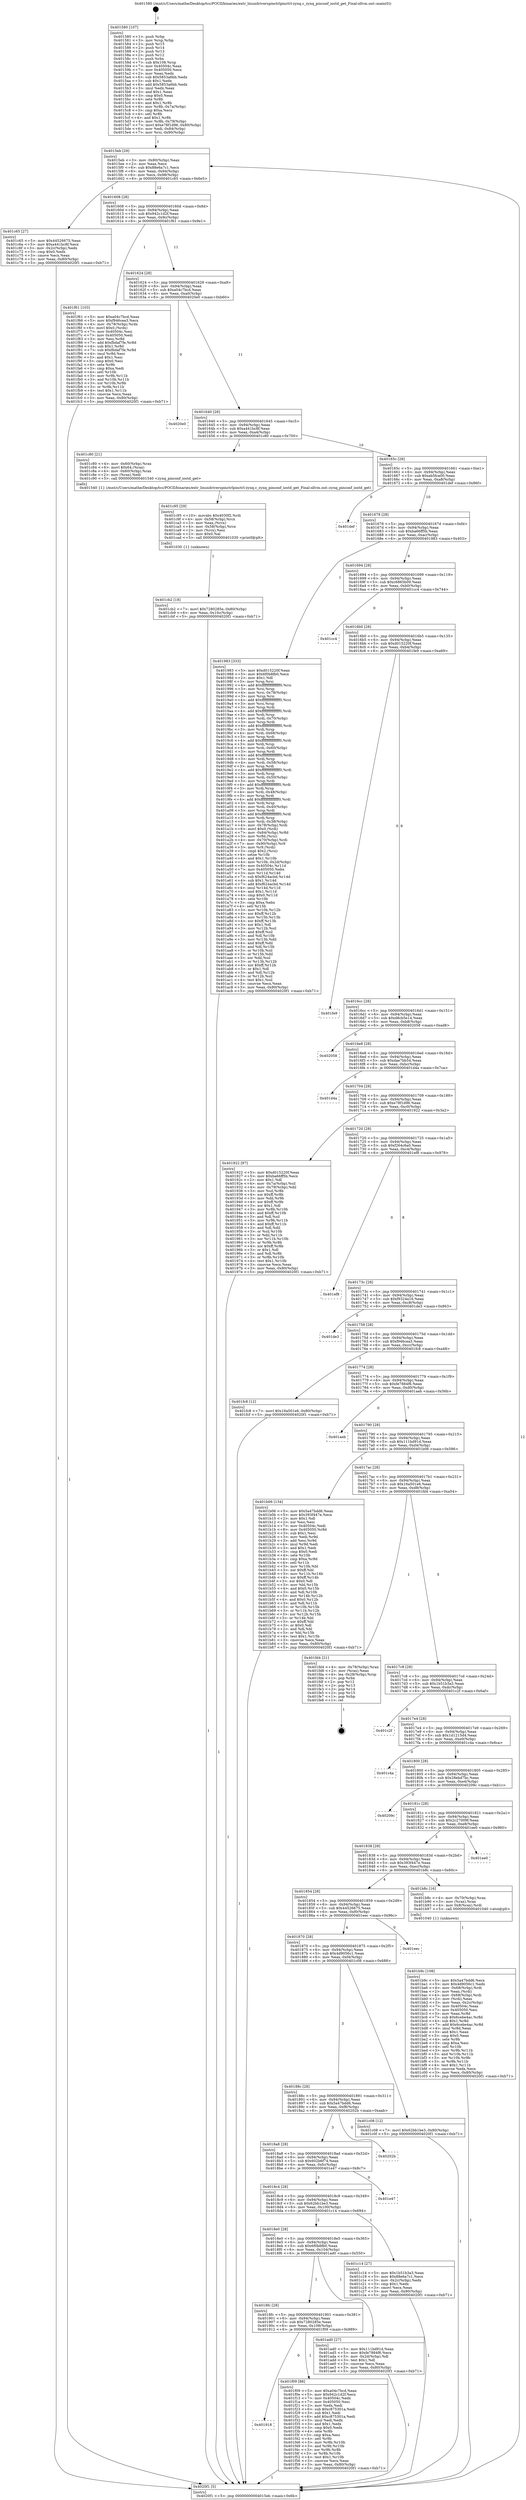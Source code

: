 digraph "0x401580" {
  label = "0x401580 (/mnt/c/Users/mathe/Desktop/tcc/POCII/binaries/extr_linuxdriverspinctrlpinctrl-zynq.c_zynq_pinconf_iostd_get_Final-ollvm.out::main(0))"
  labelloc = "t"
  node[shape=record]

  Entry [label="",width=0.3,height=0.3,shape=circle,fillcolor=black,style=filled]
  "0x4015eb" [label="{
     0x4015eb [29]\l
     | [instrs]\l
     &nbsp;&nbsp;0x4015eb \<+3\>: mov -0x80(%rbp),%eax\l
     &nbsp;&nbsp;0x4015ee \<+2\>: mov %eax,%ecx\l
     &nbsp;&nbsp;0x4015f0 \<+6\>: sub $0x88e6a7c1,%ecx\l
     &nbsp;&nbsp;0x4015f6 \<+6\>: mov %eax,-0x94(%rbp)\l
     &nbsp;&nbsp;0x4015fc \<+6\>: mov %ecx,-0x98(%rbp)\l
     &nbsp;&nbsp;0x401602 \<+6\>: je 0000000000401c65 \<main+0x6e5\>\l
  }"]
  "0x401c65" [label="{
     0x401c65 [27]\l
     | [instrs]\l
     &nbsp;&nbsp;0x401c65 \<+5\>: mov $0x44526675,%eax\l
     &nbsp;&nbsp;0x401c6a \<+5\>: mov $0xa441bc8f,%ecx\l
     &nbsp;&nbsp;0x401c6f \<+3\>: mov -0x2c(%rbp),%edx\l
     &nbsp;&nbsp;0x401c72 \<+3\>: cmp $0x0,%edx\l
     &nbsp;&nbsp;0x401c75 \<+3\>: cmove %ecx,%eax\l
     &nbsp;&nbsp;0x401c78 \<+3\>: mov %eax,-0x80(%rbp)\l
     &nbsp;&nbsp;0x401c7b \<+5\>: jmp 00000000004020f1 \<main+0xb71\>\l
  }"]
  "0x401608" [label="{
     0x401608 [28]\l
     | [instrs]\l
     &nbsp;&nbsp;0x401608 \<+5\>: jmp 000000000040160d \<main+0x8d\>\l
     &nbsp;&nbsp;0x40160d \<+6\>: mov -0x94(%rbp),%eax\l
     &nbsp;&nbsp;0x401613 \<+5\>: sub $0x942c1d2f,%eax\l
     &nbsp;&nbsp;0x401618 \<+6\>: mov %eax,-0x9c(%rbp)\l
     &nbsp;&nbsp;0x40161e \<+6\>: je 0000000000401f61 \<main+0x9e1\>\l
  }"]
  Exit [label="",width=0.3,height=0.3,shape=circle,fillcolor=black,style=filled,peripheries=2]
  "0x401f61" [label="{
     0x401f61 [103]\l
     | [instrs]\l
     &nbsp;&nbsp;0x401f61 \<+5\>: mov $0xa04c7bcd,%eax\l
     &nbsp;&nbsp;0x401f66 \<+5\>: mov $0xf946cea3,%ecx\l
     &nbsp;&nbsp;0x401f6b \<+4\>: mov -0x78(%rbp),%rdx\l
     &nbsp;&nbsp;0x401f6f \<+6\>: movl $0x0,(%rdx)\l
     &nbsp;&nbsp;0x401f75 \<+7\>: mov 0x40504c,%esi\l
     &nbsp;&nbsp;0x401f7c \<+7\>: mov 0x405050,%edi\l
     &nbsp;&nbsp;0x401f83 \<+3\>: mov %esi,%r8d\l
     &nbsp;&nbsp;0x401f86 \<+7\>: add $0xfbdaf7fe,%r8d\l
     &nbsp;&nbsp;0x401f8d \<+4\>: sub $0x1,%r8d\l
     &nbsp;&nbsp;0x401f91 \<+7\>: sub $0xfbdaf7fe,%r8d\l
     &nbsp;&nbsp;0x401f98 \<+4\>: imul %r8d,%esi\l
     &nbsp;&nbsp;0x401f9c \<+3\>: and $0x1,%esi\l
     &nbsp;&nbsp;0x401f9f \<+3\>: cmp $0x0,%esi\l
     &nbsp;&nbsp;0x401fa2 \<+4\>: sete %r9b\l
     &nbsp;&nbsp;0x401fa6 \<+3\>: cmp $0xa,%edi\l
     &nbsp;&nbsp;0x401fa9 \<+4\>: setl %r10b\l
     &nbsp;&nbsp;0x401fad \<+3\>: mov %r9b,%r11b\l
     &nbsp;&nbsp;0x401fb0 \<+3\>: and %r10b,%r11b\l
     &nbsp;&nbsp;0x401fb3 \<+3\>: xor %r10b,%r9b\l
     &nbsp;&nbsp;0x401fb6 \<+3\>: or %r9b,%r11b\l
     &nbsp;&nbsp;0x401fb9 \<+4\>: test $0x1,%r11b\l
     &nbsp;&nbsp;0x401fbd \<+3\>: cmovne %ecx,%eax\l
     &nbsp;&nbsp;0x401fc0 \<+3\>: mov %eax,-0x80(%rbp)\l
     &nbsp;&nbsp;0x401fc3 \<+5\>: jmp 00000000004020f1 \<main+0xb71\>\l
  }"]
  "0x401624" [label="{
     0x401624 [28]\l
     | [instrs]\l
     &nbsp;&nbsp;0x401624 \<+5\>: jmp 0000000000401629 \<main+0xa9\>\l
     &nbsp;&nbsp;0x401629 \<+6\>: mov -0x94(%rbp),%eax\l
     &nbsp;&nbsp;0x40162f \<+5\>: sub $0xa04c7bcd,%eax\l
     &nbsp;&nbsp;0x401634 \<+6\>: mov %eax,-0xa0(%rbp)\l
     &nbsp;&nbsp;0x40163a \<+6\>: je 00000000004020e0 \<main+0xb60\>\l
  }"]
  "0x401918" [label="{
     0x401918\l
  }", style=dashed]
  "0x4020e0" [label="{
     0x4020e0\l
  }", style=dashed]
  "0x401640" [label="{
     0x401640 [28]\l
     | [instrs]\l
     &nbsp;&nbsp;0x401640 \<+5\>: jmp 0000000000401645 \<main+0xc5\>\l
     &nbsp;&nbsp;0x401645 \<+6\>: mov -0x94(%rbp),%eax\l
     &nbsp;&nbsp;0x40164b \<+5\>: sub $0xa441bc8f,%eax\l
     &nbsp;&nbsp;0x401650 \<+6\>: mov %eax,-0xa4(%rbp)\l
     &nbsp;&nbsp;0x401656 \<+6\>: je 0000000000401c80 \<main+0x700\>\l
  }"]
  "0x401f09" [label="{
     0x401f09 [88]\l
     | [instrs]\l
     &nbsp;&nbsp;0x401f09 \<+5\>: mov $0xa04c7bcd,%eax\l
     &nbsp;&nbsp;0x401f0e \<+5\>: mov $0x942c1d2f,%ecx\l
     &nbsp;&nbsp;0x401f13 \<+7\>: mov 0x40504c,%edx\l
     &nbsp;&nbsp;0x401f1a \<+7\>: mov 0x405050,%esi\l
     &nbsp;&nbsp;0x401f21 \<+2\>: mov %edx,%edi\l
     &nbsp;&nbsp;0x401f23 \<+6\>: sub $0xc875301a,%edi\l
     &nbsp;&nbsp;0x401f29 \<+3\>: sub $0x1,%edi\l
     &nbsp;&nbsp;0x401f2c \<+6\>: add $0xc875301a,%edi\l
     &nbsp;&nbsp;0x401f32 \<+3\>: imul %edi,%edx\l
     &nbsp;&nbsp;0x401f35 \<+3\>: and $0x1,%edx\l
     &nbsp;&nbsp;0x401f38 \<+3\>: cmp $0x0,%edx\l
     &nbsp;&nbsp;0x401f3b \<+4\>: sete %r8b\l
     &nbsp;&nbsp;0x401f3f \<+3\>: cmp $0xa,%esi\l
     &nbsp;&nbsp;0x401f42 \<+4\>: setl %r9b\l
     &nbsp;&nbsp;0x401f46 \<+3\>: mov %r8b,%r10b\l
     &nbsp;&nbsp;0x401f49 \<+3\>: and %r9b,%r10b\l
     &nbsp;&nbsp;0x401f4c \<+3\>: xor %r9b,%r8b\l
     &nbsp;&nbsp;0x401f4f \<+3\>: or %r8b,%r10b\l
     &nbsp;&nbsp;0x401f52 \<+4\>: test $0x1,%r10b\l
     &nbsp;&nbsp;0x401f56 \<+3\>: cmovne %ecx,%eax\l
     &nbsp;&nbsp;0x401f59 \<+3\>: mov %eax,-0x80(%rbp)\l
     &nbsp;&nbsp;0x401f5c \<+5\>: jmp 00000000004020f1 \<main+0xb71\>\l
  }"]
  "0x401c80" [label="{
     0x401c80 [21]\l
     | [instrs]\l
     &nbsp;&nbsp;0x401c80 \<+4\>: mov -0x60(%rbp),%rax\l
     &nbsp;&nbsp;0x401c84 \<+6\>: movl $0x64,(%rax)\l
     &nbsp;&nbsp;0x401c8a \<+4\>: mov -0x60(%rbp),%rax\l
     &nbsp;&nbsp;0x401c8e \<+2\>: mov (%rax),%edi\l
     &nbsp;&nbsp;0x401c90 \<+5\>: call 0000000000401540 \<zynq_pinconf_iostd_get\>\l
     | [calls]\l
     &nbsp;&nbsp;0x401540 \{1\} (/mnt/c/Users/mathe/Desktop/tcc/POCII/binaries/extr_linuxdriverspinctrlpinctrl-zynq.c_zynq_pinconf_iostd_get_Final-ollvm.out::zynq_pinconf_iostd_get)\l
  }"]
  "0x40165c" [label="{
     0x40165c [28]\l
     | [instrs]\l
     &nbsp;&nbsp;0x40165c \<+5\>: jmp 0000000000401661 \<main+0xe1\>\l
     &nbsp;&nbsp;0x401661 \<+6\>: mov -0x94(%rbp),%eax\l
     &nbsp;&nbsp;0x401667 \<+5\>: sub $0xab5fca00,%eax\l
     &nbsp;&nbsp;0x40166c \<+6\>: mov %eax,-0xa8(%rbp)\l
     &nbsp;&nbsp;0x401672 \<+6\>: je 0000000000401def \<main+0x86f\>\l
  }"]
  "0x401cb2" [label="{
     0x401cb2 [18]\l
     | [instrs]\l
     &nbsp;&nbsp;0x401cb2 \<+7\>: movl $0x7280285e,-0x80(%rbp)\l
     &nbsp;&nbsp;0x401cb9 \<+6\>: mov %eax,-0x10c(%rbp)\l
     &nbsp;&nbsp;0x401cbf \<+5\>: jmp 00000000004020f1 \<main+0xb71\>\l
  }"]
  "0x401def" [label="{
     0x401def\l
  }", style=dashed]
  "0x401678" [label="{
     0x401678 [28]\l
     | [instrs]\l
     &nbsp;&nbsp;0x401678 \<+5\>: jmp 000000000040167d \<main+0xfd\>\l
     &nbsp;&nbsp;0x40167d \<+6\>: mov -0x94(%rbp),%eax\l
     &nbsp;&nbsp;0x401683 \<+5\>: sub $0xba66ff5b,%eax\l
     &nbsp;&nbsp;0x401688 \<+6\>: mov %eax,-0xac(%rbp)\l
     &nbsp;&nbsp;0x40168e \<+6\>: je 0000000000401983 \<main+0x403\>\l
  }"]
  "0x401c95" [label="{
     0x401c95 [29]\l
     | [instrs]\l
     &nbsp;&nbsp;0x401c95 \<+10\>: movabs $0x4030f2,%rdi\l
     &nbsp;&nbsp;0x401c9f \<+4\>: mov -0x58(%rbp),%rcx\l
     &nbsp;&nbsp;0x401ca3 \<+2\>: mov %eax,(%rcx)\l
     &nbsp;&nbsp;0x401ca5 \<+4\>: mov -0x58(%rbp),%rcx\l
     &nbsp;&nbsp;0x401ca9 \<+2\>: mov (%rcx),%esi\l
     &nbsp;&nbsp;0x401cab \<+2\>: mov $0x0,%al\l
     &nbsp;&nbsp;0x401cad \<+5\>: call 0000000000401030 \<printf@plt\>\l
     | [calls]\l
     &nbsp;&nbsp;0x401030 \{1\} (unknown)\l
  }"]
  "0x401983" [label="{
     0x401983 [333]\l
     | [instrs]\l
     &nbsp;&nbsp;0x401983 \<+5\>: mov $0xd015220f,%eax\l
     &nbsp;&nbsp;0x401988 \<+5\>: mov $0x6f0b8fb0,%ecx\l
     &nbsp;&nbsp;0x40198d \<+2\>: mov $0x1,%dl\l
     &nbsp;&nbsp;0x40198f \<+3\>: mov %rsp,%rsi\l
     &nbsp;&nbsp;0x401992 \<+4\>: add $0xfffffffffffffff0,%rsi\l
     &nbsp;&nbsp;0x401996 \<+3\>: mov %rsi,%rsp\l
     &nbsp;&nbsp;0x401999 \<+4\>: mov %rsi,-0x78(%rbp)\l
     &nbsp;&nbsp;0x40199d \<+3\>: mov %rsp,%rsi\l
     &nbsp;&nbsp;0x4019a0 \<+4\>: add $0xfffffffffffffff0,%rsi\l
     &nbsp;&nbsp;0x4019a4 \<+3\>: mov %rsi,%rsp\l
     &nbsp;&nbsp;0x4019a7 \<+3\>: mov %rsp,%rdi\l
     &nbsp;&nbsp;0x4019aa \<+4\>: add $0xfffffffffffffff0,%rdi\l
     &nbsp;&nbsp;0x4019ae \<+3\>: mov %rdi,%rsp\l
     &nbsp;&nbsp;0x4019b1 \<+4\>: mov %rdi,-0x70(%rbp)\l
     &nbsp;&nbsp;0x4019b5 \<+3\>: mov %rsp,%rdi\l
     &nbsp;&nbsp;0x4019b8 \<+4\>: add $0xfffffffffffffff0,%rdi\l
     &nbsp;&nbsp;0x4019bc \<+3\>: mov %rdi,%rsp\l
     &nbsp;&nbsp;0x4019bf \<+4\>: mov %rdi,-0x68(%rbp)\l
     &nbsp;&nbsp;0x4019c3 \<+3\>: mov %rsp,%rdi\l
     &nbsp;&nbsp;0x4019c6 \<+4\>: add $0xfffffffffffffff0,%rdi\l
     &nbsp;&nbsp;0x4019ca \<+3\>: mov %rdi,%rsp\l
     &nbsp;&nbsp;0x4019cd \<+4\>: mov %rdi,-0x60(%rbp)\l
     &nbsp;&nbsp;0x4019d1 \<+3\>: mov %rsp,%rdi\l
     &nbsp;&nbsp;0x4019d4 \<+4\>: add $0xfffffffffffffff0,%rdi\l
     &nbsp;&nbsp;0x4019d8 \<+3\>: mov %rdi,%rsp\l
     &nbsp;&nbsp;0x4019db \<+4\>: mov %rdi,-0x58(%rbp)\l
     &nbsp;&nbsp;0x4019df \<+3\>: mov %rsp,%rdi\l
     &nbsp;&nbsp;0x4019e2 \<+4\>: add $0xfffffffffffffff0,%rdi\l
     &nbsp;&nbsp;0x4019e6 \<+3\>: mov %rdi,%rsp\l
     &nbsp;&nbsp;0x4019e9 \<+4\>: mov %rdi,-0x50(%rbp)\l
     &nbsp;&nbsp;0x4019ed \<+3\>: mov %rsp,%rdi\l
     &nbsp;&nbsp;0x4019f0 \<+4\>: add $0xfffffffffffffff0,%rdi\l
     &nbsp;&nbsp;0x4019f4 \<+3\>: mov %rdi,%rsp\l
     &nbsp;&nbsp;0x4019f7 \<+4\>: mov %rdi,-0x48(%rbp)\l
     &nbsp;&nbsp;0x4019fb \<+3\>: mov %rsp,%rdi\l
     &nbsp;&nbsp;0x4019fe \<+4\>: add $0xfffffffffffffff0,%rdi\l
     &nbsp;&nbsp;0x401a02 \<+3\>: mov %rdi,%rsp\l
     &nbsp;&nbsp;0x401a05 \<+4\>: mov %rdi,-0x40(%rbp)\l
     &nbsp;&nbsp;0x401a09 \<+3\>: mov %rsp,%rdi\l
     &nbsp;&nbsp;0x401a0c \<+4\>: add $0xfffffffffffffff0,%rdi\l
     &nbsp;&nbsp;0x401a10 \<+3\>: mov %rdi,%rsp\l
     &nbsp;&nbsp;0x401a13 \<+4\>: mov %rdi,-0x38(%rbp)\l
     &nbsp;&nbsp;0x401a17 \<+4\>: mov -0x78(%rbp),%rdi\l
     &nbsp;&nbsp;0x401a1b \<+6\>: movl $0x0,(%rdi)\l
     &nbsp;&nbsp;0x401a21 \<+7\>: mov -0x84(%rbp),%r8d\l
     &nbsp;&nbsp;0x401a28 \<+3\>: mov %r8d,(%rsi)\l
     &nbsp;&nbsp;0x401a2b \<+4\>: mov -0x70(%rbp),%rdi\l
     &nbsp;&nbsp;0x401a2f \<+7\>: mov -0x90(%rbp),%r9\l
     &nbsp;&nbsp;0x401a36 \<+3\>: mov %r9,(%rdi)\l
     &nbsp;&nbsp;0x401a39 \<+3\>: cmpl $0x2,(%rsi)\l
     &nbsp;&nbsp;0x401a3c \<+4\>: setne %r10b\l
     &nbsp;&nbsp;0x401a40 \<+4\>: and $0x1,%r10b\l
     &nbsp;&nbsp;0x401a44 \<+4\>: mov %r10b,-0x2d(%rbp)\l
     &nbsp;&nbsp;0x401a48 \<+8\>: mov 0x40504c,%r11d\l
     &nbsp;&nbsp;0x401a50 \<+7\>: mov 0x405050,%ebx\l
     &nbsp;&nbsp;0x401a57 \<+3\>: mov %r11d,%r14d\l
     &nbsp;&nbsp;0x401a5a \<+7\>: sub $0xf624acbd,%r14d\l
     &nbsp;&nbsp;0x401a61 \<+4\>: sub $0x1,%r14d\l
     &nbsp;&nbsp;0x401a65 \<+7\>: add $0xf624acbd,%r14d\l
     &nbsp;&nbsp;0x401a6c \<+4\>: imul %r14d,%r11d\l
     &nbsp;&nbsp;0x401a70 \<+4\>: and $0x1,%r11d\l
     &nbsp;&nbsp;0x401a74 \<+4\>: cmp $0x0,%r11d\l
     &nbsp;&nbsp;0x401a78 \<+4\>: sete %r10b\l
     &nbsp;&nbsp;0x401a7c \<+3\>: cmp $0xa,%ebx\l
     &nbsp;&nbsp;0x401a7f \<+4\>: setl %r15b\l
     &nbsp;&nbsp;0x401a83 \<+3\>: mov %r10b,%r12b\l
     &nbsp;&nbsp;0x401a86 \<+4\>: xor $0xff,%r12b\l
     &nbsp;&nbsp;0x401a8a \<+3\>: mov %r15b,%r13b\l
     &nbsp;&nbsp;0x401a8d \<+4\>: xor $0xff,%r13b\l
     &nbsp;&nbsp;0x401a91 \<+3\>: xor $0x1,%dl\l
     &nbsp;&nbsp;0x401a94 \<+3\>: mov %r12b,%sil\l
     &nbsp;&nbsp;0x401a97 \<+4\>: and $0xff,%sil\l
     &nbsp;&nbsp;0x401a9b \<+3\>: and %dl,%r10b\l
     &nbsp;&nbsp;0x401a9e \<+3\>: mov %r13b,%dil\l
     &nbsp;&nbsp;0x401aa1 \<+4\>: and $0xff,%dil\l
     &nbsp;&nbsp;0x401aa5 \<+3\>: and %dl,%r15b\l
     &nbsp;&nbsp;0x401aa8 \<+3\>: or %r10b,%sil\l
     &nbsp;&nbsp;0x401aab \<+3\>: or %r15b,%dil\l
     &nbsp;&nbsp;0x401aae \<+3\>: xor %dil,%sil\l
     &nbsp;&nbsp;0x401ab1 \<+3\>: or %r13b,%r12b\l
     &nbsp;&nbsp;0x401ab4 \<+4\>: xor $0xff,%r12b\l
     &nbsp;&nbsp;0x401ab8 \<+3\>: or $0x1,%dl\l
     &nbsp;&nbsp;0x401abb \<+3\>: and %dl,%r12b\l
     &nbsp;&nbsp;0x401abe \<+3\>: or %r12b,%sil\l
     &nbsp;&nbsp;0x401ac1 \<+4\>: test $0x1,%sil\l
     &nbsp;&nbsp;0x401ac5 \<+3\>: cmovne %ecx,%eax\l
     &nbsp;&nbsp;0x401ac8 \<+3\>: mov %eax,-0x80(%rbp)\l
     &nbsp;&nbsp;0x401acb \<+5\>: jmp 00000000004020f1 \<main+0xb71\>\l
  }"]
  "0x401694" [label="{
     0x401694 [28]\l
     | [instrs]\l
     &nbsp;&nbsp;0x401694 \<+5\>: jmp 0000000000401699 \<main+0x119\>\l
     &nbsp;&nbsp;0x401699 \<+6\>: mov -0x94(%rbp),%eax\l
     &nbsp;&nbsp;0x40169f \<+5\>: sub $0xc6865b09,%eax\l
     &nbsp;&nbsp;0x4016a4 \<+6\>: mov %eax,-0xb0(%rbp)\l
     &nbsp;&nbsp;0x4016aa \<+6\>: je 0000000000401cc4 \<main+0x744\>\l
  }"]
  "0x401b9c" [label="{
     0x401b9c [108]\l
     | [instrs]\l
     &nbsp;&nbsp;0x401b9c \<+5\>: mov $0x5a47bdd6,%ecx\l
     &nbsp;&nbsp;0x401ba1 \<+5\>: mov $0x4d9056c1,%edx\l
     &nbsp;&nbsp;0x401ba6 \<+4\>: mov -0x68(%rbp),%rdi\l
     &nbsp;&nbsp;0x401baa \<+2\>: mov %eax,(%rdi)\l
     &nbsp;&nbsp;0x401bac \<+4\>: mov -0x68(%rbp),%rdi\l
     &nbsp;&nbsp;0x401bb0 \<+2\>: mov (%rdi),%eax\l
     &nbsp;&nbsp;0x401bb2 \<+3\>: mov %eax,-0x2c(%rbp)\l
     &nbsp;&nbsp;0x401bb5 \<+7\>: mov 0x40504c,%eax\l
     &nbsp;&nbsp;0x401bbc \<+7\>: mov 0x405050,%esi\l
     &nbsp;&nbsp;0x401bc3 \<+3\>: mov %eax,%r8d\l
     &nbsp;&nbsp;0x401bc6 \<+7\>: sub $0x6cebe4ac,%r8d\l
     &nbsp;&nbsp;0x401bcd \<+4\>: sub $0x1,%r8d\l
     &nbsp;&nbsp;0x401bd1 \<+7\>: add $0x6cebe4ac,%r8d\l
     &nbsp;&nbsp;0x401bd8 \<+4\>: imul %r8d,%eax\l
     &nbsp;&nbsp;0x401bdc \<+3\>: and $0x1,%eax\l
     &nbsp;&nbsp;0x401bdf \<+3\>: cmp $0x0,%eax\l
     &nbsp;&nbsp;0x401be2 \<+4\>: sete %r9b\l
     &nbsp;&nbsp;0x401be6 \<+3\>: cmp $0xa,%esi\l
     &nbsp;&nbsp;0x401be9 \<+4\>: setl %r10b\l
     &nbsp;&nbsp;0x401bed \<+3\>: mov %r9b,%r11b\l
     &nbsp;&nbsp;0x401bf0 \<+3\>: and %r10b,%r11b\l
     &nbsp;&nbsp;0x401bf3 \<+3\>: xor %r10b,%r9b\l
     &nbsp;&nbsp;0x401bf6 \<+3\>: or %r9b,%r11b\l
     &nbsp;&nbsp;0x401bf9 \<+4\>: test $0x1,%r11b\l
     &nbsp;&nbsp;0x401bfd \<+3\>: cmovne %edx,%ecx\l
     &nbsp;&nbsp;0x401c00 \<+3\>: mov %ecx,-0x80(%rbp)\l
     &nbsp;&nbsp;0x401c03 \<+5\>: jmp 00000000004020f1 \<main+0xb71\>\l
  }"]
  "0x401cc4" [label="{
     0x401cc4\l
  }", style=dashed]
  "0x4016b0" [label="{
     0x4016b0 [28]\l
     | [instrs]\l
     &nbsp;&nbsp;0x4016b0 \<+5\>: jmp 00000000004016b5 \<main+0x135\>\l
     &nbsp;&nbsp;0x4016b5 \<+6\>: mov -0x94(%rbp),%eax\l
     &nbsp;&nbsp;0x4016bb \<+5\>: sub $0xd015220f,%eax\l
     &nbsp;&nbsp;0x4016c0 \<+6\>: mov %eax,-0xb4(%rbp)\l
     &nbsp;&nbsp;0x4016c6 \<+6\>: je 0000000000401fe9 \<main+0xa69\>\l
  }"]
  "0x4018fc" [label="{
     0x4018fc [28]\l
     | [instrs]\l
     &nbsp;&nbsp;0x4018fc \<+5\>: jmp 0000000000401901 \<main+0x381\>\l
     &nbsp;&nbsp;0x401901 \<+6\>: mov -0x94(%rbp),%eax\l
     &nbsp;&nbsp;0x401907 \<+5\>: sub $0x7280285e,%eax\l
     &nbsp;&nbsp;0x40190c \<+6\>: mov %eax,-0x108(%rbp)\l
     &nbsp;&nbsp;0x401912 \<+6\>: je 0000000000401f09 \<main+0x989\>\l
  }"]
  "0x401fe9" [label="{
     0x401fe9\l
  }", style=dashed]
  "0x4016cc" [label="{
     0x4016cc [28]\l
     | [instrs]\l
     &nbsp;&nbsp;0x4016cc \<+5\>: jmp 00000000004016d1 \<main+0x151\>\l
     &nbsp;&nbsp;0x4016d1 \<+6\>: mov -0x94(%rbp),%eax\l
     &nbsp;&nbsp;0x4016d7 \<+5\>: sub $0xd8cb5e14,%eax\l
     &nbsp;&nbsp;0x4016dc \<+6\>: mov %eax,-0xb8(%rbp)\l
     &nbsp;&nbsp;0x4016e2 \<+6\>: je 0000000000402058 \<main+0xad8\>\l
  }"]
  "0x401ad0" [label="{
     0x401ad0 [27]\l
     | [instrs]\l
     &nbsp;&nbsp;0x401ad0 \<+5\>: mov $0x111bd91d,%eax\l
     &nbsp;&nbsp;0x401ad5 \<+5\>: mov $0xfe7884f6,%ecx\l
     &nbsp;&nbsp;0x401ada \<+3\>: mov -0x2d(%rbp),%dl\l
     &nbsp;&nbsp;0x401add \<+3\>: test $0x1,%dl\l
     &nbsp;&nbsp;0x401ae0 \<+3\>: cmovne %ecx,%eax\l
     &nbsp;&nbsp;0x401ae3 \<+3\>: mov %eax,-0x80(%rbp)\l
     &nbsp;&nbsp;0x401ae6 \<+5\>: jmp 00000000004020f1 \<main+0xb71\>\l
  }"]
  "0x402058" [label="{
     0x402058\l
  }", style=dashed]
  "0x4016e8" [label="{
     0x4016e8 [28]\l
     | [instrs]\l
     &nbsp;&nbsp;0x4016e8 \<+5\>: jmp 00000000004016ed \<main+0x16d\>\l
     &nbsp;&nbsp;0x4016ed \<+6\>: mov -0x94(%rbp),%eax\l
     &nbsp;&nbsp;0x4016f3 \<+5\>: sub $0xdae7bb54,%eax\l
     &nbsp;&nbsp;0x4016f8 \<+6\>: mov %eax,-0xbc(%rbp)\l
     &nbsp;&nbsp;0x4016fe \<+6\>: je 0000000000401d4a \<main+0x7ca\>\l
  }"]
  "0x4018e0" [label="{
     0x4018e0 [28]\l
     | [instrs]\l
     &nbsp;&nbsp;0x4018e0 \<+5\>: jmp 00000000004018e5 \<main+0x365\>\l
     &nbsp;&nbsp;0x4018e5 \<+6\>: mov -0x94(%rbp),%eax\l
     &nbsp;&nbsp;0x4018eb \<+5\>: sub $0x6f0b8fb0,%eax\l
     &nbsp;&nbsp;0x4018f0 \<+6\>: mov %eax,-0x104(%rbp)\l
     &nbsp;&nbsp;0x4018f6 \<+6\>: je 0000000000401ad0 \<main+0x550\>\l
  }"]
  "0x401d4a" [label="{
     0x401d4a\l
  }", style=dashed]
  "0x401704" [label="{
     0x401704 [28]\l
     | [instrs]\l
     &nbsp;&nbsp;0x401704 \<+5\>: jmp 0000000000401709 \<main+0x189\>\l
     &nbsp;&nbsp;0x401709 \<+6\>: mov -0x94(%rbp),%eax\l
     &nbsp;&nbsp;0x40170f \<+5\>: sub $0xe78f1d96,%eax\l
     &nbsp;&nbsp;0x401714 \<+6\>: mov %eax,-0xc0(%rbp)\l
     &nbsp;&nbsp;0x40171a \<+6\>: je 0000000000401922 \<main+0x3a2\>\l
  }"]
  "0x401c14" [label="{
     0x401c14 [27]\l
     | [instrs]\l
     &nbsp;&nbsp;0x401c14 \<+5\>: mov $0x1b51b3a3,%eax\l
     &nbsp;&nbsp;0x401c19 \<+5\>: mov $0x88e6a7c1,%ecx\l
     &nbsp;&nbsp;0x401c1e \<+3\>: mov -0x2c(%rbp),%edx\l
     &nbsp;&nbsp;0x401c21 \<+3\>: cmp $0x1,%edx\l
     &nbsp;&nbsp;0x401c24 \<+3\>: cmovl %ecx,%eax\l
     &nbsp;&nbsp;0x401c27 \<+3\>: mov %eax,-0x80(%rbp)\l
     &nbsp;&nbsp;0x401c2a \<+5\>: jmp 00000000004020f1 \<main+0xb71\>\l
  }"]
  "0x401922" [label="{
     0x401922 [97]\l
     | [instrs]\l
     &nbsp;&nbsp;0x401922 \<+5\>: mov $0xd015220f,%eax\l
     &nbsp;&nbsp;0x401927 \<+5\>: mov $0xba66ff5b,%ecx\l
     &nbsp;&nbsp;0x40192c \<+2\>: mov $0x1,%dl\l
     &nbsp;&nbsp;0x40192e \<+4\>: mov -0x7a(%rbp),%sil\l
     &nbsp;&nbsp;0x401932 \<+4\>: mov -0x79(%rbp),%dil\l
     &nbsp;&nbsp;0x401936 \<+3\>: mov %sil,%r8b\l
     &nbsp;&nbsp;0x401939 \<+4\>: xor $0xff,%r8b\l
     &nbsp;&nbsp;0x40193d \<+3\>: mov %dil,%r9b\l
     &nbsp;&nbsp;0x401940 \<+4\>: xor $0xff,%r9b\l
     &nbsp;&nbsp;0x401944 \<+3\>: xor $0x1,%dl\l
     &nbsp;&nbsp;0x401947 \<+3\>: mov %r8b,%r10b\l
     &nbsp;&nbsp;0x40194a \<+4\>: and $0xff,%r10b\l
     &nbsp;&nbsp;0x40194e \<+3\>: and %dl,%sil\l
     &nbsp;&nbsp;0x401951 \<+3\>: mov %r9b,%r11b\l
     &nbsp;&nbsp;0x401954 \<+4\>: and $0xff,%r11b\l
     &nbsp;&nbsp;0x401958 \<+3\>: and %dl,%dil\l
     &nbsp;&nbsp;0x40195b \<+3\>: or %sil,%r10b\l
     &nbsp;&nbsp;0x40195e \<+3\>: or %dil,%r11b\l
     &nbsp;&nbsp;0x401961 \<+3\>: xor %r11b,%r10b\l
     &nbsp;&nbsp;0x401964 \<+3\>: or %r9b,%r8b\l
     &nbsp;&nbsp;0x401967 \<+4\>: xor $0xff,%r8b\l
     &nbsp;&nbsp;0x40196b \<+3\>: or $0x1,%dl\l
     &nbsp;&nbsp;0x40196e \<+3\>: and %dl,%r8b\l
     &nbsp;&nbsp;0x401971 \<+3\>: or %r8b,%r10b\l
     &nbsp;&nbsp;0x401974 \<+4\>: test $0x1,%r10b\l
     &nbsp;&nbsp;0x401978 \<+3\>: cmovne %ecx,%eax\l
     &nbsp;&nbsp;0x40197b \<+3\>: mov %eax,-0x80(%rbp)\l
     &nbsp;&nbsp;0x40197e \<+5\>: jmp 00000000004020f1 \<main+0xb71\>\l
  }"]
  "0x401720" [label="{
     0x401720 [28]\l
     | [instrs]\l
     &nbsp;&nbsp;0x401720 \<+5\>: jmp 0000000000401725 \<main+0x1a5\>\l
     &nbsp;&nbsp;0x401725 \<+6\>: mov -0x94(%rbp),%eax\l
     &nbsp;&nbsp;0x40172b \<+5\>: sub $0xf264c6a0,%eax\l
     &nbsp;&nbsp;0x401730 \<+6\>: mov %eax,-0xc4(%rbp)\l
     &nbsp;&nbsp;0x401736 \<+6\>: je 0000000000401ef8 \<main+0x978\>\l
  }"]
  "0x4020f1" [label="{
     0x4020f1 [5]\l
     | [instrs]\l
     &nbsp;&nbsp;0x4020f1 \<+5\>: jmp 00000000004015eb \<main+0x6b\>\l
  }"]
  "0x401580" [label="{
     0x401580 [107]\l
     | [instrs]\l
     &nbsp;&nbsp;0x401580 \<+1\>: push %rbp\l
     &nbsp;&nbsp;0x401581 \<+3\>: mov %rsp,%rbp\l
     &nbsp;&nbsp;0x401584 \<+2\>: push %r15\l
     &nbsp;&nbsp;0x401586 \<+2\>: push %r14\l
     &nbsp;&nbsp;0x401588 \<+2\>: push %r13\l
     &nbsp;&nbsp;0x40158a \<+2\>: push %r12\l
     &nbsp;&nbsp;0x40158c \<+1\>: push %rbx\l
     &nbsp;&nbsp;0x40158d \<+7\>: sub $0x108,%rsp\l
     &nbsp;&nbsp;0x401594 \<+7\>: mov 0x40504c,%eax\l
     &nbsp;&nbsp;0x40159b \<+7\>: mov 0x405050,%ecx\l
     &nbsp;&nbsp;0x4015a2 \<+2\>: mov %eax,%edx\l
     &nbsp;&nbsp;0x4015a4 \<+6\>: sub $0x5853a6bb,%edx\l
     &nbsp;&nbsp;0x4015aa \<+3\>: sub $0x1,%edx\l
     &nbsp;&nbsp;0x4015ad \<+6\>: add $0x5853a6bb,%edx\l
     &nbsp;&nbsp;0x4015b3 \<+3\>: imul %edx,%eax\l
     &nbsp;&nbsp;0x4015b6 \<+3\>: and $0x1,%eax\l
     &nbsp;&nbsp;0x4015b9 \<+3\>: cmp $0x0,%eax\l
     &nbsp;&nbsp;0x4015bc \<+4\>: sete %r8b\l
     &nbsp;&nbsp;0x4015c0 \<+4\>: and $0x1,%r8b\l
     &nbsp;&nbsp;0x4015c4 \<+4\>: mov %r8b,-0x7a(%rbp)\l
     &nbsp;&nbsp;0x4015c8 \<+3\>: cmp $0xa,%ecx\l
     &nbsp;&nbsp;0x4015cb \<+4\>: setl %r8b\l
     &nbsp;&nbsp;0x4015cf \<+4\>: and $0x1,%r8b\l
     &nbsp;&nbsp;0x4015d3 \<+4\>: mov %r8b,-0x79(%rbp)\l
     &nbsp;&nbsp;0x4015d7 \<+7\>: movl $0xe78f1d96,-0x80(%rbp)\l
     &nbsp;&nbsp;0x4015de \<+6\>: mov %edi,-0x84(%rbp)\l
     &nbsp;&nbsp;0x4015e4 \<+7\>: mov %rsi,-0x90(%rbp)\l
  }"]
  "0x4018c4" [label="{
     0x4018c4 [28]\l
     | [instrs]\l
     &nbsp;&nbsp;0x4018c4 \<+5\>: jmp 00000000004018c9 \<main+0x349\>\l
     &nbsp;&nbsp;0x4018c9 \<+6\>: mov -0x94(%rbp),%eax\l
     &nbsp;&nbsp;0x4018cf \<+5\>: sub $0x62bb1be3,%eax\l
     &nbsp;&nbsp;0x4018d4 \<+6\>: mov %eax,-0x100(%rbp)\l
     &nbsp;&nbsp;0x4018da \<+6\>: je 0000000000401c14 \<main+0x694\>\l
  }"]
  "0x401e47" [label="{
     0x401e47\l
  }", style=dashed]
  "0x401ef8" [label="{
     0x401ef8\l
  }", style=dashed]
  "0x40173c" [label="{
     0x40173c [28]\l
     | [instrs]\l
     &nbsp;&nbsp;0x40173c \<+5\>: jmp 0000000000401741 \<main+0x1c1\>\l
     &nbsp;&nbsp;0x401741 \<+6\>: mov -0x94(%rbp),%eax\l
     &nbsp;&nbsp;0x401747 \<+5\>: sub $0xf9324a16,%eax\l
     &nbsp;&nbsp;0x40174c \<+6\>: mov %eax,-0xc8(%rbp)\l
     &nbsp;&nbsp;0x401752 \<+6\>: je 0000000000401de3 \<main+0x863\>\l
  }"]
  "0x4018a8" [label="{
     0x4018a8 [28]\l
     | [instrs]\l
     &nbsp;&nbsp;0x4018a8 \<+5\>: jmp 00000000004018ad \<main+0x32d\>\l
     &nbsp;&nbsp;0x4018ad \<+6\>: mov -0x94(%rbp),%eax\l
     &nbsp;&nbsp;0x4018b3 \<+5\>: sub $0x602b6f74,%eax\l
     &nbsp;&nbsp;0x4018b8 \<+6\>: mov %eax,-0xfc(%rbp)\l
     &nbsp;&nbsp;0x4018be \<+6\>: je 0000000000401e47 \<main+0x8c7\>\l
  }"]
  "0x401de3" [label="{
     0x401de3\l
  }", style=dashed]
  "0x401758" [label="{
     0x401758 [28]\l
     | [instrs]\l
     &nbsp;&nbsp;0x401758 \<+5\>: jmp 000000000040175d \<main+0x1dd\>\l
     &nbsp;&nbsp;0x40175d \<+6\>: mov -0x94(%rbp),%eax\l
     &nbsp;&nbsp;0x401763 \<+5\>: sub $0xf946cea3,%eax\l
     &nbsp;&nbsp;0x401768 \<+6\>: mov %eax,-0xcc(%rbp)\l
     &nbsp;&nbsp;0x40176e \<+6\>: je 0000000000401fc8 \<main+0xa48\>\l
  }"]
  "0x40202b" [label="{
     0x40202b\l
  }", style=dashed]
  "0x401fc8" [label="{
     0x401fc8 [12]\l
     | [instrs]\l
     &nbsp;&nbsp;0x401fc8 \<+7\>: movl $0x16a501e6,-0x80(%rbp)\l
     &nbsp;&nbsp;0x401fcf \<+5\>: jmp 00000000004020f1 \<main+0xb71\>\l
  }"]
  "0x401774" [label="{
     0x401774 [28]\l
     | [instrs]\l
     &nbsp;&nbsp;0x401774 \<+5\>: jmp 0000000000401779 \<main+0x1f9\>\l
     &nbsp;&nbsp;0x401779 \<+6\>: mov -0x94(%rbp),%eax\l
     &nbsp;&nbsp;0x40177f \<+5\>: sub $0xfe7884f6,%eax\l
     &nbsp;&nbsp;0x401784 \<+6\>: mov %eax,-0xd0(%rbp)\l
     &nbsp;&nbsp;0x40178a \<+6\>: je 0000000000401aeb \<main+0x56b\>\l
  }"]
  "0x40188c" [label="{
     0x40188c [28]\l
     | [instrs]\l
     &nbsp;&nbsp;0x40188c \<+5\>: jmp 0000000000401891 \<main+0x311\>\l
     &nbsp;&nbsp;0x401891 \<+6\>: mov -0x94(%rbp),%eax\l
     &nbsp;&nbsp;0x401897 \<+5\>: sub $0x5a47bdd6,%eax\l
     &nbsp;&nbsp;0x40189c \<+6\>: mov %eax,-0xf8(%rbp)\l
     &nbsp;&nbsp;0x4018a2 \<+6\>: je 000000000040202b \<main+0xaab\>\l
  }"]
  "0x401aeb" [label="{
     0x401aeb\l
  }", style=dashed]
  "0x401790" [label="{
     0x401790 [28]\l
     | [instrs]\l
     &nbsp;&nbsp;0x401790 \<+5\>: jmp 0000000000401795 \<main+0x215\>\l
     &nbsp;&nbsp;0x401795 \<+6\>: mov -0x94(%rbp),%eax\l
     &nbsp;&nbsp;0x40179b \<+5\>: sub $0x111bd91d,%eax\l
     &nbsp;&nbsp;0x4017a0 \<+6\>: mov %eax,-0xd4(%rbp)\l
     &nbsp;&nbsp;0x4017a6 \<+6\>: je 0000000000401b06 \<main+0x586\>\l
  }"]
  "0x401c08" [label="{
     0x401c08 [12]\l
     | [instrs]\l
     &nbsp;&nbsp;0x401c08 \<+7\>: movl $0x62bb1be3,-0x80(%rbp)\l
     &nbsp;&nbsp;0x401c0f \<+5\>: jmp 00000000004020f1 \<main+0xb71\>\l
  }"]
  "0x401b06" [label="{
     0x401b06 [134]\l
     | [instrs]\l
     &nbsp;&nbsp;0x401b06 \<+5\>: mov $0x5a47bdd6,%eax\l
     &nbsp;&nbsp;0x401b0b \<+5\>: mov $0x393f447e,%ecx\l
     &nbsp;&nbsp;0x401b10 \<+2\>: mov $0x1,%dl\l
     &nbsp;&nbsp;0x401b12 \<+2\>: xor %esi,%esi\l
     &nbsp;&nbsp;0x401b14 \<+7\>: mov 0x40504c,%edi\l
     &nbsp;&nbsp;0x401b1b \<+8\>: mov 0x405050,%r8d\l
     &nbsp;&nbsp;0x401b23 \<+3\>: sub $0x1,%esi\l
     &nbsp;&nbsp;0x401b26 \<+3\>: mov %edi,%r9d\l
     &nbsp;&nbsp;0x401b29 \<+3\>: add %esi,%r9d\l
     &nbsp;&nbsp;0x401b2c \<+4\>: imul %r9d,%edi\l
     &nbsp;&nbsp;0x401b30 \<+3\>: and $0x1,%edi\l
     &nbsp;&nbsp;0x401b33 \<+3\>: cmp $0x0,%edi\l
     &nbsp;&nbsp;0x401b36 \<+4\>: sete %r10b\l
     &nbsp;&nbsp;0x401b3a \<+4\>: cmp $0xa,%r8d\l
     &nbsp;&nbsp;0x401b3e \<+4\>: setl %r11b\l
     &nbsp;&nbsp;0x401b42 \<+3\>: mov %r10b,%bl\l
     &nbsp;&nbsp;0x401b45 \<+3\>: xor $0xff,%bl\l
     &nbsp;&nbsp;0x401b48 \<+3\>: mov %r11b,%r14b\l
     &nbsp;&nbsp;0x401b4b \<+4\>: xor $0xff,%r14b\l
     &nbsp;&nbsp;0x401b4f \<+3\>: xor $0x0,%dl\l
     &nbsp;&nbsp;0x401b52 \<+3\>: mov %bl,%r15b\l
     &nbsp;&nbsp;0x401b55 \<+4\>: and $0x0,%r15b\l
     &nbsp;&nbsp;0x401b59 \<+3\>: and %dl,%r10b\l
     &nbsp;&nbsp;0x401b5c \<+3\>: mov %r14b,%r12b\l
     &nbsp;&nbsp;0x401b5f \<+4\>: and $0x0,%r12b\l
     &nbsp;&nbsp;0x401b63 \<+3\>: and %dl,%r11b\l
     &nbsp;&nbsp;0x401b66 \<+3\>: or %r10b,%r15b\l
     &nbsp;&nbsp;0x401b69 \<+3\>: or %r11b,%r12b\l
     &nbsp;&nbsp;0x401b6c \<+3\>: xor %r12b,%r15b\l
     &nbsp;&nbsp;0x401b6f \<+3\>: or %r14b,%bl\l
     &nbsp;&nbsp;0x401b72 \<+3\>: xor $0xff,%bl\l
     &nbsp;&nbsp;0x401b75 \<+3\>: or $0x0,%dl\l
     &nbsp;&nbsp;0x401b78 \<+2\>: and %dl,%bl\l
     &nbsp;&nbsp;0x401b7a \<+3\>: or %bl,%r15b\l
     &nbsp;&nbsp;0x401b7d \<+4\>: test $0x1,%r15b\l
     &nbsp;&nbsp;0x401b81 \<+3\>: cmovne %ecx,%eax\l
     &nbsp;&nbsp;0x401b84 \<+3\>: mov %eax,-0x80(%rbp)\l
     &nbsp;&nbsp;0x401b87 \<+5\>: jmp 00000000004020f1 \<main+0xb71\>\l
  }"]
  "0x4017ac" [label="{
     0x4017ac [28]\l
     | [instrs]\l
     &nbsp;&nbsp;0x4017ac \<+5\>: jmp 00000000004017b1 \<main+0x231\>\l
     &nbsp;&nbsp;0x4017b1 \<+6\>: mov -0x94(%rbp),%eax\l
     &nbsp;&nbsp;0x4017b7 \<+5\>: sub $0x16a501e6,%eax\l
     &nbsp;&nbsp;0x4017bc \<+6\>: mov %eax,-0xd8(%rbp)\l
     &nbsp;&nbsp;0x4017c2 \<+6\>: je 0000000000401fd4 \<main+0xa54\>\l
  }"]
  "0x401870" [label="{
     0x401870 [28]\l
     | [instrs]\l
     &nbsp;&nbsp;0x401870 \<+5\>: jmp 0000000000401875 \<main+0x2f5\>\l
     &nbsp;&nbsp;0x401875 \<+6\>: mov -0x94(%rbp),%eax\l
     &nbsp;&nbsp;0x40187b \<+5\>: sub $0x4d9056c1,%eax\l
     &nbsp;&nbsp;0x401880 \<+6\>: mov %eax,-0xf4(%rbp)\l
     &nbsp;&nbsp;0x401886 \<+6\>: je 0000000000401c08 \<main+0x688\>\l
  }"]
  "0x401fd4" [label="{
     0x401fd4 [21]\l
     | [instrs]\l
     &nbsp;&nbsp;0x401fd4 \<+4\>: mov -0x78(%rbp),%rax\l
     &nbsp;&nbsp;0x401fd8 \<+2\>: mov (%rax),%eax\l
     &nbsp;&nbsp;0x401fda \<+4\>: lea -0x28(%rbp),%rsp\l
     &nbsp;&nbsp;0x401fde \<+1\>: pop %rbx\l
     &nbsp;&nbsp;0x401fdf \<+2\>: pop %r12\l
     &nbsp;&nbsp;0x401fe1 \<+2\>: pop %r13\l
     &nbsp;&nbsp;0x401fe3 \<+2\>: pop %r14\l
     &nbsp;&nbsp;0x401fe5 \<+2\>: pop %r15\l
     &nbsp;&nbsp;0x401fe7 \<+1\>: pop %rbp\l
     &nbsp;&nbsp;0x401fe8 \<+1\>: ret\l
  }"]
  "0x4017c8" [label="{
     0x4017c8 [28]\l
     | [instrs]\l
     &nbsp;&nbsp;0x4017c8 \<+5\>: jmp 00000000004017cd \<main+0x24d\>\l
     &nbsp;&nbsp;0x4017cd \<+6\>: mov -0x94(%rbp),%eax\l
     &nbsp;&nbsp;0x4017d3 \<+5\>: sub $0x1b51b3a3,%eax\l
     &nbsp;&nbsp;0x4017d8 \<+6\>: mov %eax,-0xdc(%rbp)\l
     &nbsp;&nbsp;0x4017de \<+6\>: je 0000000000401c2f \<main+0x6af\>\l
  }"]
  "0x401eec" [label="{
     0x401eec\l
  }", style=dashed]
  "0x401c2f" [label="{
     0x401c2f\l
  }", style=dashed]
  "0x4017e4" [label="{
     0x4017e4 [28]\l
     | [instrs]\l
     &nbsp;&nbsp;0x4017e4 \<+5\>: jmp 00000000004017e9 \<main+0x269\>\l
     &nbsp;&nbsp;0x4017e9 \<+6\>: mov -0x94(%rbp),%eax\l
     &nbsp;&nbsp;0x4017ef \<+5\>: sub $0x1d1215d4,%eax\l
     &nbsp;&nbsp;0x4017f4 \<+6\>: mov %eax,-0xe0(%rbp)\l
     &nbsp;&nbsp;0x4017fa \<+6\>: je 0000000000401c4a \<main+0x6ca\>\l
  }"]
  "0x401854" [label="{
     0x401854 [28]\l
     | [instrs]\l
     &nbsp;&nbsp;0x401854 \<+5\>: jmp 0000000000401859 \<main+0x2d9\>\l
     &nbsp;&nbsp;0x401859 \<+6\>: mov -0x94(%rbp),%eax\l
     &nbsp;&nbsp;0x40185f \<+5\>: sub $0x44526675,%eax\l
     &nbsp;&nbsp;0x401864 \<+6\>: mov %eax,-0xf0(%rbp)\l
     &nbsp;&nbsp;0x40186a \<+6\>: je 0000000000401eec \<main+0x96c\>\l
  }"]
  "0x401c4a" [label="{
     0x401c4a\l
  }", style=dashed]
  "0x401800" [label="{
     0x401800 [28]\l
     | [instrs]\l
     &nbsp;&nbsp;0x401800 \<+5\>: jmp 0000000000401805 \<main+0x285\>\l
     &nbsp;&nbsp;0x401805 \<+6\>: mov -0x94(%rbp),%eax\l
     &nbsp;&nbsp;0x40180b \<+5\>: sub $0x28ebd7bc,%eax\l
     &nbsp;&nbsp;0x401810 \<+6\>: mov %eax,-0xe4(%rbp)\l
     &nbsp;&nbsp;0x401816 \<+6\>: je 000000000040209c \<main+0xb1c\>\l
  }"]
  "0x401b8c" [label="{
     0x401b8c [16]\l
     | [instrs]\l
     &nbsp;&nbsp;0x401b8c \<+4\>: mov -0x70(%rbp),%rax\l
     &nbsp;&nbsp;0x401b90 \<+3\>: mov (%rax),%rax\l
     &nbsp;&nbsp;0x401b93 \<+4\>: mov 0x8(%rax),%rdi\l
     &nbsp;&nbsp;0x401b97 \<+5\>: call 0000000000401040 \<atoi@plt\>\l
     | [calls]\l
     &nbsp;&nbsp;0x401040 \{1\} (unknown)\l
  }"]
  "0x40209c" [label="{
     0x40209c\l
  }", style=dashed]
  "0x40181c" [label="{
     0x40181c [28]\l
     | [instrs]\l
     &nbsp;&nbsp;0x40181c \<+5\>: jmp 0000000000401821 \<main+0x2a1\>\l
     &nbsp;&nbsp;0x401821 \<+6\>: mov -0x94(%rbp),%eax\l
     &nbsp;&nbsp;0x401827 \<+5\>: sub $0x2c27009f,%eax\l
     &nbsp;&nbsp;0x40182c \<+6\>: mov %eax,-0xe8(%rbp)\l
     &nbsp;&nbsp;0x401832 \<+6\>: je 0000000000401ee0 \<main+0x960\>\l
  }"]
  "0x401838" [label="{
     0x401838 [28]\l
     | [instrs]\l
     &nbsp;&nbsp;0x401838 \<+5\>: jmp 000000000040183d \<main+0x2bd\>\l
     &nbsp;&nbsp;0x40183d \<+6\>: mov -0x94(%rbp),%eax\l
     &nbsp;&nbsp;0x401843 \<+5\>: sub $0x393f447e,%eax\l
     &nbsp;&nbsp;0x401848 \<+6\>: mov %eax,-0xec(%rbp)\l
     &nbsp;&nbsp;0x40184e \<+6\>: je 0000000000401b8c \<main+0x60c\>\l
  }"]
  "0x401ee0" [label="{
     0x401ee0\l
  }", style=dashed]
  Entry -> "0x401580" [label=" 1"]
  "0x4015eb" -> "0x401c65" [label=" 1"]
  "0x4015eb" -> "0x401608" [label=" 12"]
  "0x401fd4" -> Exit [label=" 1"]
  "0x401608" -> "0x401f61" [label=" 1"]
  "0x401608" -> "0x401624" [label=" 11"]
  "0x401fc8" -> "0x4020f1" [label=" 1"]
  "0x401624" -> "0x4020e0" [label=" 0"]
  "0x401624" -> "0x401640" [label=" 11"]
  "0x401f61" -> "0x4020f1" [label=" 1"]
  "0x401640" -> "0x401c80" [label=" 1"]
  "0x401640" -> "0x40165c" [label=" 10"]
  "0x401f09" -> "0x4020f1" [label=" 1"]
  "0x40165c" -> "0x401def" [label=" 0"]
  "0x40165c" -> "0x401678" [label=" 10"]
  "0x4018fc" -> "0x401f09" [label=" 1"]
  "0x401678" -> "0x401983" [label=" 1"]
  "0x401678" -> "0x401694" [label=" 9"]
  "0x4018fc" -> "0x401918" [label=" 0"]
  "0x401694" -> "0x401cc4" [label=" 0"]
  "0x401694" -> "0x4016b0" [label=" 9"]
  "0x401cb2" -> "0x4020f1" [label=" 1"]
  "0x4016b0" -> "0x401fe9" [label=" 0"]
  "0x4016b0" -> "0x4016cc" [label=" 9"]
  "0x401c95" -> "0x401cb2" [label=" 1"]
  "0x4016cc" -> "0x402058" [label=" 0"]
  "0x4016cc" -> "0x4016e8" [label=" 9"]
  "0x401c80" -> "0x401c95" [label=" 1"]
  "0x4016e8" -> "0x401d4a" [label=" 0"]
  "0x4016e8" -> "0x401704" [label=" 9"]
  "0x401c14" -> "0x4020f1" [label=" 1"]
  "0x401704" -> "0x401922" [label=" 1"]
  "0x401704" -> "0x401720" [label=" 8"]
  "0x401922" -> "0x4020f1" [label=" 1"]
  "0x401580" -> "0x4015eb" [label=" 1"]
  "0x4020f1" -> "0x4015eb" [label=" 12"]
  "0x401c08" -> "0x4020f1" [label=" 1"]
  "0x401983" -> "0x4020f1" [label=" 1"]
  "0x401b8c" -> "0x401b9c" [label=" 1"]
  "0x401720" -> "0x401ef8" [label=" 0"]
  "0x401720" -> "0x40173c" [label=" 8"]
  "0x401b06" -> "0x4020f1" [label=" 1"]
  "0x40173c" -> "0x401de3" [label=" 0"]
  "0x40173c" -> "0x401758" [label=" 8"]
  "0x4018e0" -> "0x4018fc" [label=" 1"]
  "0x401758" -> "0x401fc8" [label=" 1"]
  "0x401758" -> "0x401774" [label=" 7"]
  "0x4018e0" -> "0x401ad0" [label=" 1"]
  "0x401774" -> "0x401aeb" [label=" 0"]
  "0x401774" -> "0x401790" [label=" 7"]
  "0x4018c4" -> "0x4018e0" [label=" 2"]
  "0x401790" -> "0x401b06" [label=" 1"]
  "0x401790" -> "0x4017ac" [label=" 6"]
  "0x4018c4" -> "0x401c14" [label=" 1"]
  "0x4017ac" -> "0x401fd4" [label=" 1"]
  "0x4017ac" -> "0x4017c8" [label=" 5"]
  "0x4018a8" -> "0x4018c4" [label=" 3"]
  "0x4017c8" -> "0x401c2f" [label=" 0"]
  "0x4017c8" -> "0x4017e4" [label=" 5"]
  "0x4018a8" -> "0x401e47" [label=" 0"]
  "0x4017e4" -> "0x401c4a" [label=" 0"]
  "0x4017e4" -> "0x401800" [label=" 5"]
  "0x40188c" -> "0x4018a8" [label=" 3"]
  "0x401800" -> "0x40209c" [label=" 0"]
  "0x401800" -> "0x40181c" [label=" 5"]
  "0x40188c" -> "0x40202b" [label=" 0"]
  "0x40181c" -> "0x401ee0" [label=" 0"]
  "0x40181c" -> "0x401838" [label=" 5"]
  "0x401c65" -> "0x4020f1" [label=" 1"]
  "0x401838" -> "0x401b8c" [label=" 1"]
  "0x401838" -> "0x401854" [label=" 4"]
  "0x401ad0" -> "0x4020f1" [label=" 1"]
  "0x401854" -> "0x401eec" [label=" 0"]
  "0x401854" -> "0x401870" [label=" 4"]
  "0x401b9c" -> "0x4020f1" [label=" 1"]
  "0x401870" -> "0x401c08" [label=" 1"]
  "0x401870" -> "0x40188c" [label=" 3"]
}
